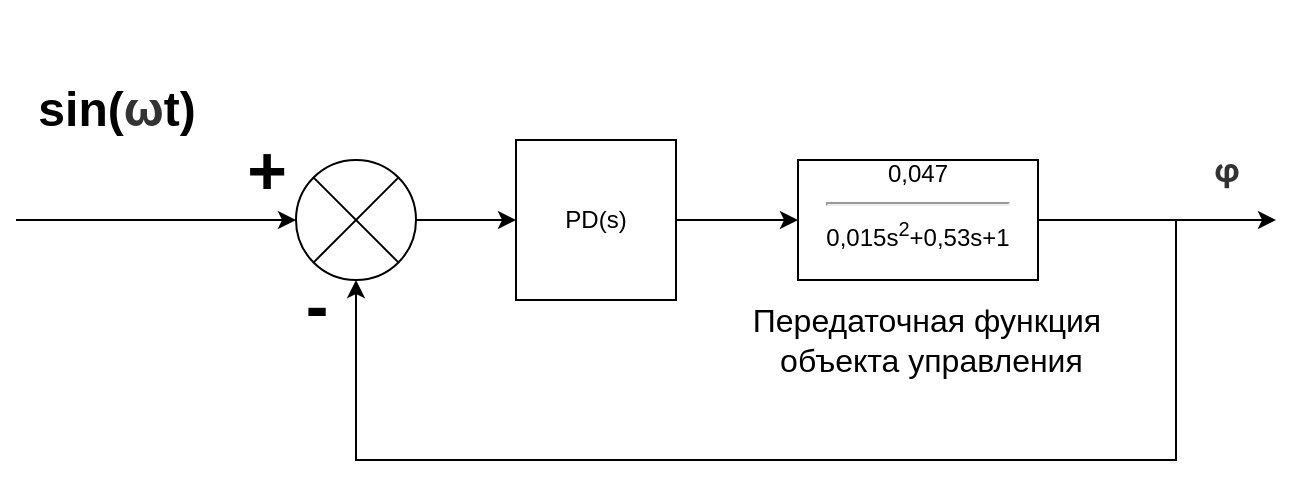 <mxfile version="27.1.4">
  <diagram name="Страница — 1" id="W8DhVaYcGhDZfKBGQbMc">
    <mxGraphModel dx="994" dy="590" grid="1" gridSize="10" guides="1" tooltips="1" connect="1" arrows="1" fold="1" page="1" pageScale="1" pageWidth="827" pageHeight="1169" math="0" shadow="0">
      <root>
        <mxCell id="0" />
        <mxCell id="1" parent="0" />
        <mxCell id="TaUqz_f2WRjTD8NGO_VL-4" value="" style="edgeStyle=orthogonalEdgeStyle;rounded=0;orthogonalLoop=1;jettySize=auto;html=1;" parent="1" source="TaUqz_f2WRjTD8NGO_VL-1" target="TaUqz_f2WRjTD8NGO_VL-3" edge="1">
          <mxGeometry relative="1" as="geometry" />
        </mxCell>
        <mxCell id="TaUqz_f2WRjTD8NGO_VL-1" value="" style="shape=sumEllipse;perimeter=ellipsePerimeter;whiteSpace=wrap;html=1;backgroundOutline=1;" parent="1" vertex="1">
          <mxGeometry x="270" y="170" width="60" height="60" as="geometry" />
        </mxCell>
        <mxCell id="TaUqz_f2WRjTD8NGO_VL-2" value="" style="endArrow=classic;html=1;rounded=0;entryX=0;entryY=0.5;entryDx=0;entryDy=0;" parent="1" target="TaUqz_f2WRjTD8NGO_VL-1" edge="1">
          <mxGeometry width="50" height="50" relative="1" as="geometry">
            <mxPoint x="130" y="200" as="sourcePoint" />
            <mxPoint x="440" y="280" as="targetPoint" />
            <Array as="points">
              <mxPoint x="170" y="200" />
            </Array>
          </mxGeometry>
        </mxCell>
        <mxCell id="TaUqz_f2WRjTD8NGO_VL-8" value="" style="edgeStyle=orthogonalEdgeStyle;rounded=0;orthogonalLoop=1;jettySize=auto;html=1;" parent="1" source="TaUqz_f2WRjTD8NGO_VL-3" target="TaUqz_f2WRjTD8NGO_VL-7" edge="1">
          <mxGeometry relative="1" as="geometry" />
        </mxCell>
        <mxCell id="TaUqz_f2WRjTD8NGO_VL-3" value="PD(s)" style="whiteSpace=wrap;html=1;aspect=fixed;" parent="1" vertex="1">
          <mxGeometry x="380" y="160" width="80" height="80" as="geometry" />
        </mxCell>
        <mxCell id="TaUqz_f2WRjTD8NGO_VL-5" value="&lt;h1&gt;sin(&lt;strong style=&quot;color: rgb(51, 51, 51); font-family: &amp;quot;YS Text&amp;quot;, -apple-system, BlinkMacSystemFont, Arial, Helvetica, &amp;quot;Arial Unicode MS&amp;quot;, sans-serif; text-align: start; text-wrap-mode: wrap; background-color: rgb(255, 255, 255);&quot;&gt;&lt;font&gt;ω&lt;/font&gt;&lt;/strong&gt;t)&lt;/h1&gt;" style="text;html=1;align=center;verticalAlign=middle;resizable=0;points=[];autosize=1;strokeColor=none;fillColor=none;" parent="1" vertex="1">
          <mxGeometry x="130" y="110" width="100" height="70" as="geometry" />
        </mxCell>
        <mxCell id="TaUqz_f2WRjTD8NGO_VL-6" value="&lt;h1&gt;&lt;br&gt;&lt;/h1&gt;" style="text;html=1;align=center;verticalAlign=middle;resizable=0;points=[];autosize=1;strokeColor=none;fillColor=none;" parent="1" vertex="1">
          <mxGeometry x="571" y="90" width="20" height="70" as="geometry" />
        </mxCell>
        <mxCell id="TaUqz_f2WRjTD8NGO_VL-7" value="0,047&lt;div&gt;&lt;hr&gt;0,015s&lt;sup&gt;2&lt;/sup&gt;+0,53s+1&lt;br&gt;&lt;br&gt;&lt;/div&gt;" style="whiteSpace=wrap;html=1;" parent="1" vertex="1">
          <mxGeometry x="521" y="170" width="120" height="60" as="geometry" />
        </mxCell>
        <mxCell id="TaUqz_f2WRjTD8NGO_VL-9" value="&lt;font style=&quot;font-size: 16px;&quot;&gt;Передаточная функция&lt;br&gt;&amp;nbsp;объекта управления&lt;/font&gt;" style="text;html=1;align=center;verticalAlign=middle;resizable=0;points=[];autosize=1;strokeColor=none;fillColor=none;" parent="1" vertex="1">
          <mxGeometry x="485" y="235" width="200" height="50" as="geometry" />
        </mxCell>
        <mxCell id="TaUqz_f2WRjTD8NGO_VL-10" value="&lt;h1&gt;&lt;font style=&quot;font-size: 34px;&quot;&gt;-&lt;/font&gt;&lt;/h1&gt;" style="text;html=1;align=center;verticalAlign=middle;resizable=0;points=[];autosize=1;strokeColor=none;fillColor=none;" parent="1" vertex="1">
          <mxGeometry x="265" y="198" width="30" height="90" as="geometry" />
        </mxCell>
        <mxCell id="TaUqz_f2WRjTD8NGO_VL-11" value="&lt;h1&gt;&lt;font style=&quot;font-size: 34px;&quot;&gt;+&lt;/font&gt;&lt;/h1&gt;" style="text;html=1;align=center;verticalAlign=middle;resizable=0;points=[];autosize=1;strokeColor=none;fillColor=none;" parent="1" vertex="1">
          <mxGeometry x="235" y="130" width="40" height="90" as="geometry" />
        </mxCell>
        <mxCell id="TaUqz_f2WRjTD8NGO_VL-17" value="" style="endArrow=classic;html=1;rounded=0;entryX=0.5;entryY=1;entryDx=0;entryDy=0;" parent="1" target="TaUqz_f2WRjTD8NGO_VL-1" edge="1">
          <mxGeometry width="50" height="50" relative="1" as="geometry">
            <mxPoint x="710" y="200" as="sourcePoint" />
            <mxPoint x="300" y="320" as="targetPoint" />
            <Array as="points">
              <mxPoint x="710" y="320" />
              <mxPoint x="300" y="320" />
            </Array>
          </mxGeometry>
        </mxCell>
        <mxCell id="TaUqz_f2WRjTD8NGO_VL-18" value="" style="endArrow=classic;html=1;rounded=0;exitX=1;exitY=0.5;exitDx=0;exitDy=0;" parent="1" source="TaUqz_f2WRjTD8NGO_VL-7" edge="1">
          <mxGeometry width="50" height="50" relative="1" as="geometry">
            <mxPoint x="650" y="200" as="sourcePoint" />
            <mxPoint x="760" y="200" as="targetPoint" />
          </mxGeometry>
        </mxCell>
        <mxCell id="TaUqz_f2WRjTD8NGO_VL-19" value="&lt;strong style=&quot;color: rgb(51, 51, 51); font-family: &amp;quot;YS Text&amp;quot;, -apple-system, BlinkMacSystemFont, Arial, Helvetica, &amp;quot;Arial Unicode MS&amp;quot;, sans-serif; font-size: 16px; text-align: left; text-wrap-mode: wrap; background-color: rgb(255, 255, 255);&quot;&gt;φ&lt;/strong&gt;" style="text;html=1;align=center;verticalAlign=middle;resizable=0;points=[];autosize=1;strokeColor=none;fillColor=none;" parent="1" vertex="1">
          <mxGeometry x="720" y="160" width="30" height="30" as="geometry" />
        </mxCell>
      </root>
    </mxGraphModel>
  </diagram>
</mxfile>
